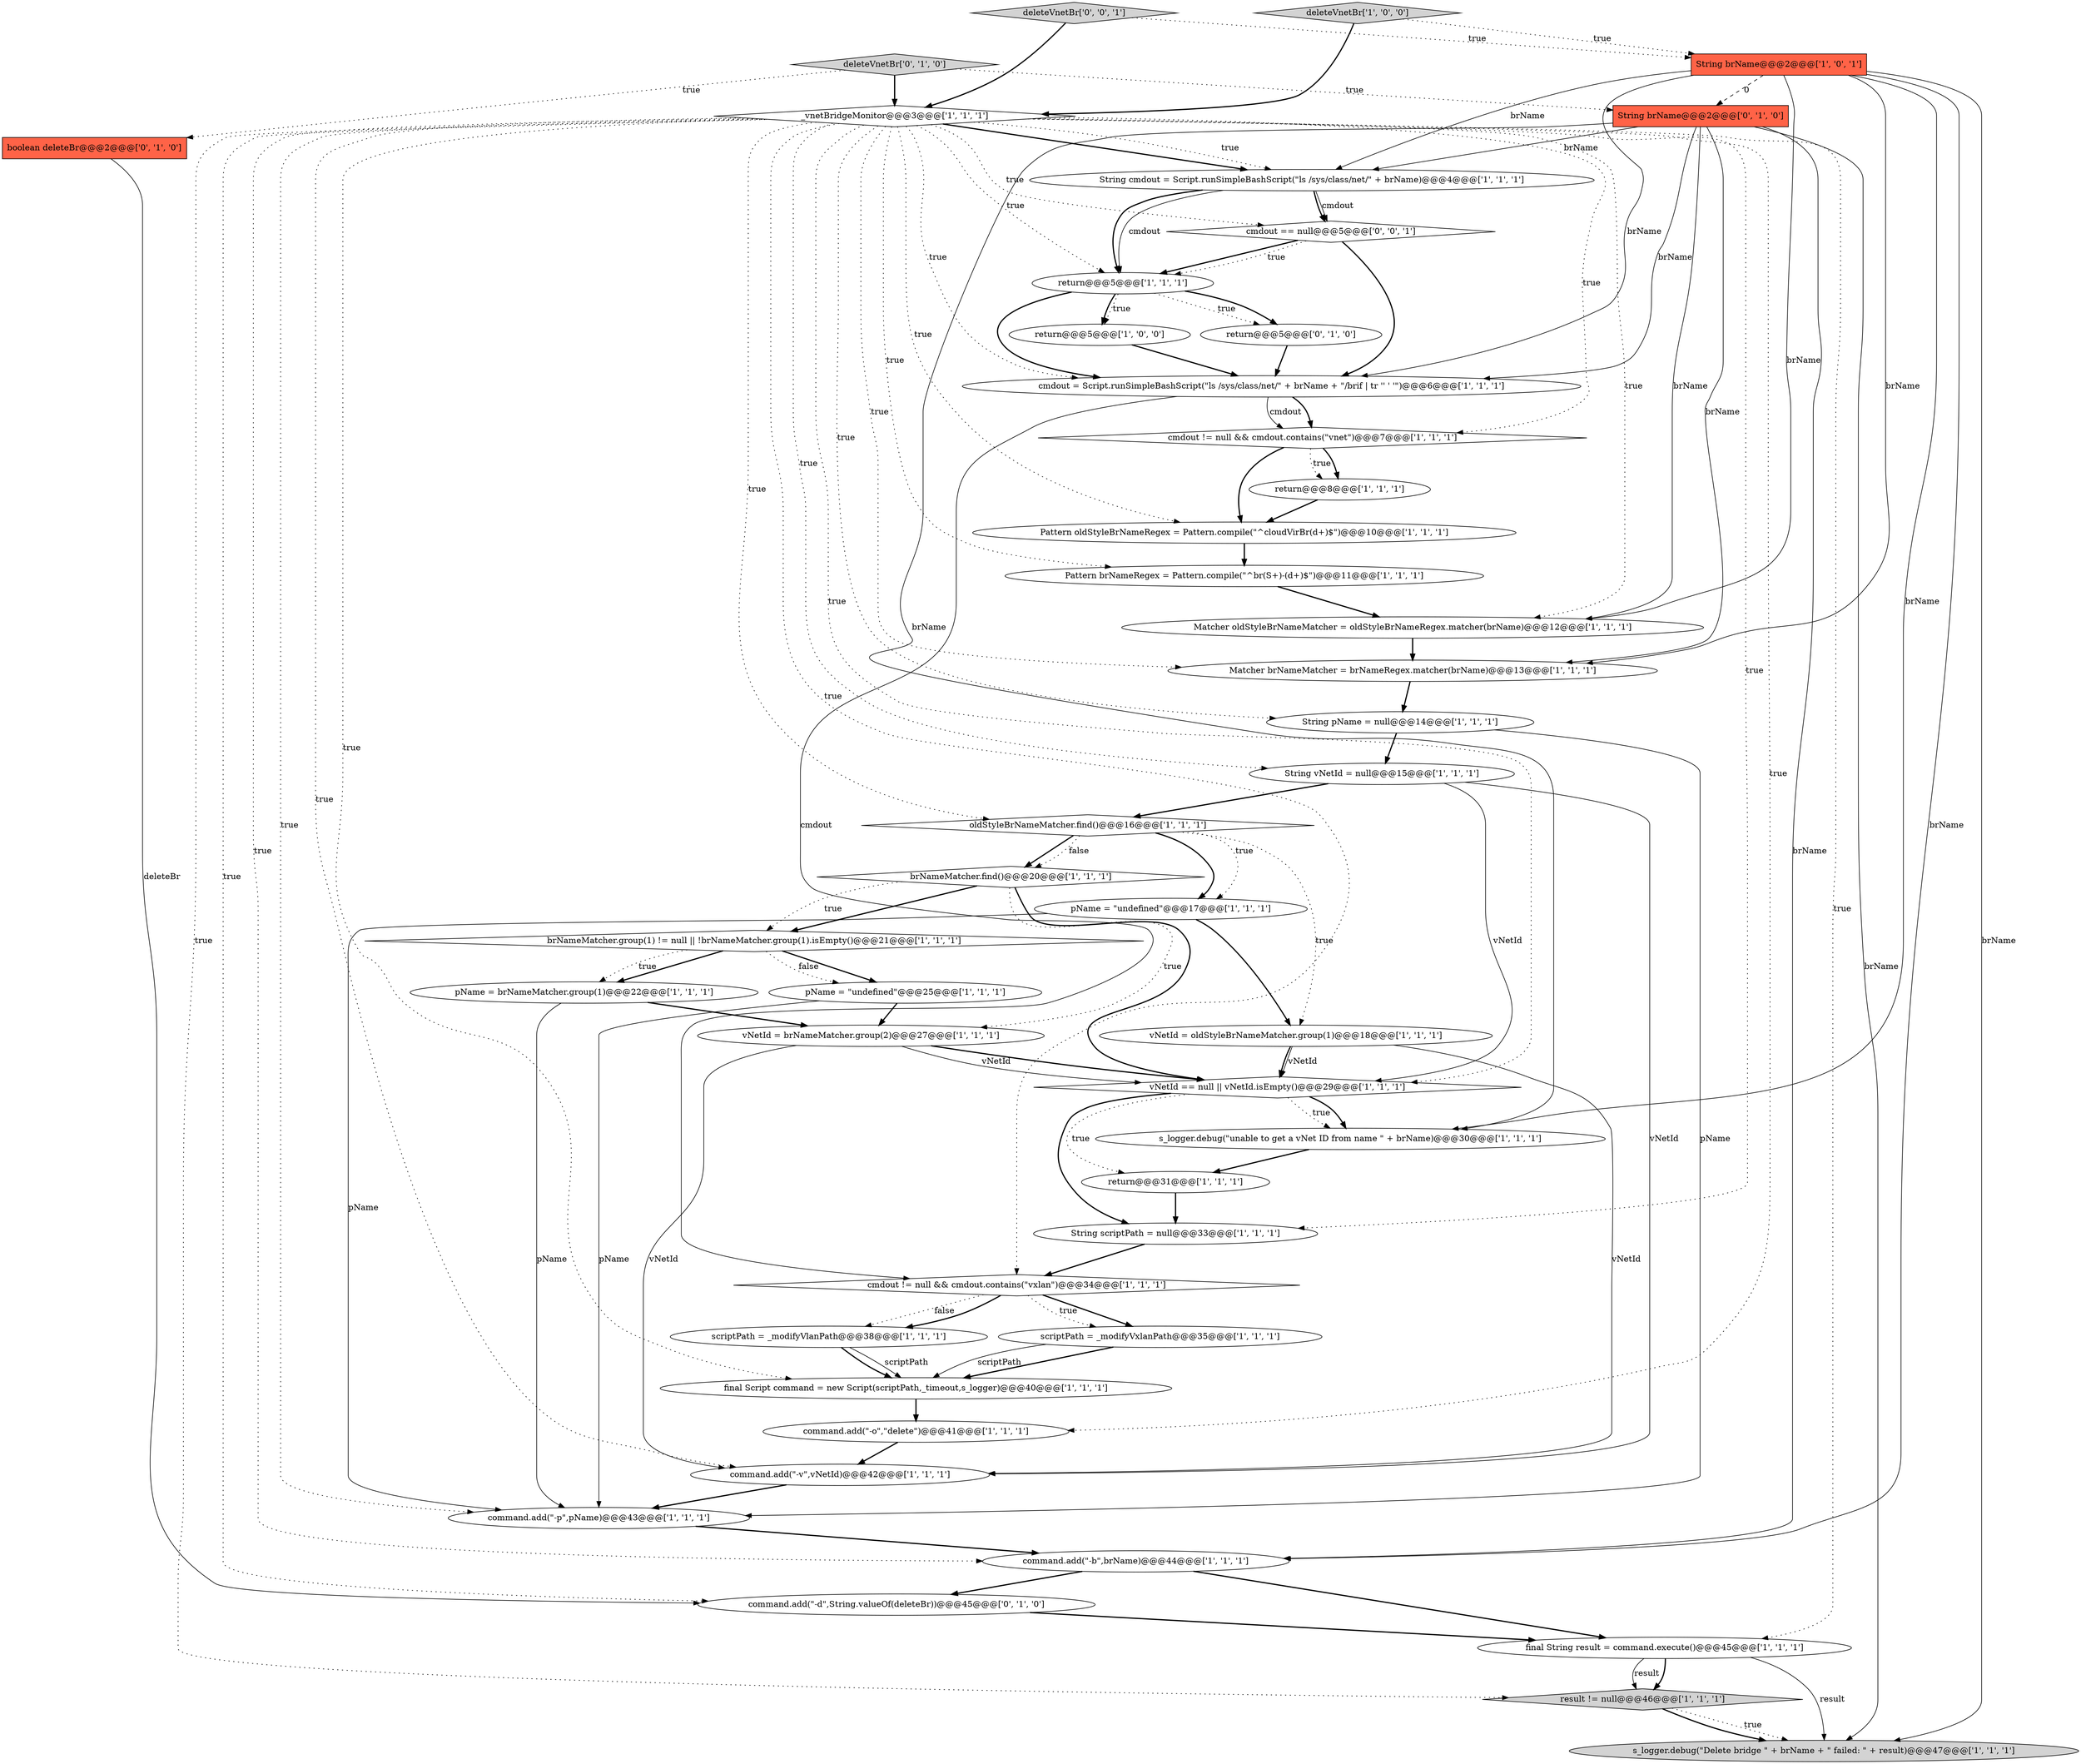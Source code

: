 digraph {
14 [style = filled, label = "cmdout = Script.runSimpleBashScript(\"ls /sys/class/net/\" + brName + \"/brif | tr '' ' '\")@@@6@@@['1', '1', '1']", fillcolor = white, shape = ellipse image = "AAA0AAABBB1BBB"];
35 [style = filled, label = "cmdout != null && cmdout.contains(\"vnet\")@@@7@@@['1', '1', '1']", fillcolor = white, shape = diamond image = "AAA0AAABBB1BBB"];
12 [style = filled, label = "cmdout != null && cmdout.contains(\"vxlan\")@@@34@@@['1', '1', '1']", fillcolor = white, shape = diamond image = "AAA0AAABBB1BBB"];
1 [style = filled, label = "pName = brNameMatcher.group(1)@@@22@@@['1', '1', '1']", fillcolor = white, shape = ellipse image = "AAA0AAABBB1BBB"];
11 [style = filled, label = "return@@@5@@@['1', '1', '1']", fillcolor = white, shape = ellipse image = "AAA0AAABBB1BBB"];
13 [style = filled, label = "command.add(\"-p\",pName)@@@43@@@['1', '1', '1']", fillcolor = white, shape = ellipse image = "AAA0AAABBB1BBB"];
22 [style = filled, label = "return@@@8@@@['1', '1', '1']", fillcolor = white, shape = ellipse image = "AAA0AAABBB1BBB"];
21 [style = filled, label = "String cmdout = Script.runSimpleBashScript(\"ls /sys/class/net/\" + brName)@@@4@@@['1', '1', '1']", fillcolor = white, shape = ellipse image = "AAA0AAABBB1BBB"];
10 [style = filled, label = "vNetId == null || vNetId.isEmpty()@@@29@@@['1', '1', '1']", fillcolor = white, shape = diamond image = "AAA0AAABBB1BBB"];
38 [style = filled, label = "command.add(\"-d\",String.valueOf(deleteBr))@@@45@@@['0', '1', '0']", fillcolor = white, shape = ellipse image = "AAA1AAABBB2BBB"];
43 [style = filled, label = "deleteVnetBr['0', '0', '1']", fillcolor = lightgray, shape = diamond image = "AAA0AAABBB3BBB"];
15 [style = filled, label = "final String result = command.execute()@@@45@@@['1', '1', '1']", fillcolor = white, shape = ellipse image = "AAA0AAABBB1BBB"];
16 [style = filled, label = "brNameMatcher.group(1) != null || !brNameMatcher.group(1).isEmpty()@@@21@@@['1', '1', '1']", fillcolor = white, shape = diamond image = "AAA0AAABBB1BBB"];
32 [style = filled, label = "vNetId = oldStyleBrNameMatcher.group(1)@@@18@@@['1', '1', '1']", fillcolor = white, shape = ellipse image = "AAA0AAABBB1BBB"];
19 [style = filled, label = "final Script command = new Script(scriptPath,_timeout,s_logger)@@@40@@@['1', '1', '1']", fillcolor = white, shape = ellipse image = "AAA0AAABBB1BBB"];
27 [style = filled, label = "s_logger.debug(\"unable to get a vNet ID from name \" + brName)@@@30@@@['1', '1', '1']", fillcolor = white, shape = ellipse image = "AAA0AAABBB1BBB"];
28 [style = filled, label = "_vnetBridgeMonitor@@@3@@@['1', '1', '1']", fillcolor = white, shape = diamond image = "AAA0AAABBB1BBB"];
9 [style = filled, label = "Pattern oldStyleBrNameRegex = Pattern.compile(\"^cloudVirBr(\d+)$\")@@@10@@@['1', '1', '1']", fillcolor = white, shape = ellipse image = "AAA0AAABBB1BBB"];
2 [style = filled, label = "Matcher oldStyleBrNameMatcher = oldStyleBrNameRegex.matcher(brName)@@@12@@@['1', '1', '1']", fillcolor = white, shape = ellipse image = "AAA0AAABBB1BBB"];
34 [style = filled, label = "s_logger.debug(\"Delete bridge \" + brName + \" failed: \" + result)@@@47@@@['1', '1', '1']", fillcolor = lightgray, shape = ellipse image = "AAA0AAABBB1BBB"];
8 [style = filled, label = "scriptPath = _modifyVlanPath@@@38@@@['1', '1', '1']", fillcolor = white, shape = ellipse image = "AAA0AAABBB1BBB"];
24 [style = filled, label = "command.add(\"-v\",vNetId)@@@42@@@['1', '1', '1']", fillcolor = white, shape = ellipse image = "AAA0AAABBB1BBB"];
36 [style = filled, label = "brNameMatcher.find()@@@20@@@['1', '1', '1']", fillcolor = white, shape = diamond image = "AAA0AAABBB1BBB"];
0 [style = filled, label = "command.add(\"-b\",brName)@@@44@@@['1', '1', '1']", fillcolor = white, shape = ellipse image = "AAA0AAABBB1BBB"];
17 [style = filled, label = "result != null@@@46@@@['1', '1', '1']", fillcolor = lightgray, shape = diamond image = "AAA0AAABBB1BBB"];
18 [style = filled, label = "Matcher brNameMatcher = brNameRegex.matcher(brName)@@@13@@@['1', '1', '1']", fillcolor = white, shape = ellipse image = "AAA0AAABBB1BBB"];
26 [style = filled, label = "pName = \"undefined\"@@@17@@@['1', '1', '1']", fillcolor = white, shape = ellipse image = "AAA0AAABBB1BBB"];
30 [style = filled, label = "command.add(\"-o\",\"delete\")@@@41@@@['1', '1', '1']", fillcolor = white, shape = ellipse image = "AAA0AAABBB1BBB"];
39 [style = filled, label = "return@@@5@@@['0', '1', '0']", fillcolor = white, shape = ellipse image = "AAA0AAABBB2BBB"];
41 [style = filled, label = "String brName@@@2@@@['0', '1', '0']", fillcolor = tomato, shape = box image = "AAA1AAABBB2BBB"];
25 [style = filled, label = "String pName = null@@@14@@@['1', '1', '1']", fillcolor = white, shape = ellipse image = "AAA0AAABBB1BBB"];
23 [style = filled, label = "vNetId = brNameMatcher.group(2)@@@27@@@['1', '1', '1']", fillcolor = white, shape = ellipse image = "AAA0AAABBB1BBB"];
20 [style = filled, label = "String brName@@@2@@@['1', '0', '1']", fillcolor = tomato, shape = box image = "AAA0AAABBB1BBB"];
31 [style = filled, label = "return@@@31@@@['1', '1', '1']", fillcolor = white, shape = ellipse image = "AAA0AAABBB1BBB"];
37 [style = filled, label = "String scriptPath = null@@@33@@@['1', '1', '1']", fillcolor = white, shape = ellipse image = "AAA0AAABBB1BBB"];
33 [style = filled, label = "scriptPath = _modifyVxlanPath@@@35@@@['1', '1', '1']", fillcolor = white, shape = ellipse image = "AAA0AAABBB1BBB"];
42 [style = filled, label = "deleteVnetBr['0', '1', '0']", fillcolor = lightgray, shape = diamond image = "AAA0AAABBB2BBB"];
40 [style = filled, label = "boolean deleteBr@@@2@@@['0', '1', '0']", fillcolor = tomato, shape = box image = "AAA0AAABBB2BBB"];
44 [style = filled, label = "cmdout == null@@@5@@@['0', '0', '1']", fillcolor = white, shape = diamond image = "AAA0AAABBB3BBB"];
29 [style = filled, label = "deleteVnetBr['1', '0', '0']", fillcolor = lightgray, shape = diamond image = "AAA0AAABBB1BBB"];
6 [style = filled, label = "pName = \"undefined\"@@@25@@@['1', '1', '1']", fillcolor = white, shape = ellipse image = "AAA0AAABBB1BBB"];
4 [style = filled, label = "String vNetId = null@@@15@@@['1', '1', '1']", fillcolor = white, shape = ellipse image = "AAA0AAABBB1BBB"];
5 [style = filled, label = "oldStyleBrNameMatcher.find()@@@16@@@['1', '1', '1']", fillcolor = white, shape = diamond image = "AAA0AAABBB1BBB"];
3 [style = filled, label = "return@@@5@@@['1', '0', '0']", fillcolor = white, shape = ellipse image = "AAA0AAABBB1BBB"];
7 [style = filled, label = "Pattern brNameRegex = Pattern.compile(\"^br(\S+)-(\d+)$\")@@@11@@@['1', '1', '1']", fillcolor = white, shape = ellipse image = "AAA0AAABBB1BBB"];
28->21 [style = bold, label=""];
17->34 [style = dotted, label="true"];
12->33 [style = bold, label=""];
4->24 [style = solid, label="vNetId"];
20->27 [style = solid, label="brName"];
24->13 [style = bold, label=""];
28->17 [style = dotted, label="true"];
20->21 [style = solid, label="brName"];
25->13 [style = solid, label="pName"];
41->14 [style = solid, label="brName"];
23->10 [style = bold, label=""];
32->10 [style = solid, label="vNetId"];
43->28 [style = bold, label=""];
20->14 [style = solid, label="brName"];
12->33 [style = dotted, label="true"];
1->23 [style = bold, label=""];
28->12 [style = dotted, label="true"];
10->27 [style = dotted, label="true"];
28->38 [style = dotted, label="true"];
20->0 [style = solid, label="brName"];
21->11 [style = solid, label="cmdout"];
42->40 [style = dotted, label="true"];
0->15 [style = bold, label=""];
16->1 [style = bold, label=""];
28->37 [style = dotted, label="true"];
16->6 [style = bold, label=""];
41->0 [style = solid, label="brName"];
35->22 [style = dotted, label="true"];
40->38 [style = solid, label="deleteBr"];
16->6 [style = dotted, label="false"];
6->13 [style = solid, label="pName"];
32->24 [style = solid, label="vNetId"];
35->22 [style = bold, label=""];
21->44 [style = bold, label=""];
5->32 [style = dotted, label="true"];
28->24 [style = dotted, label="true"];
39->14 [style = bold, label=""];
10->37 [style = bold, label=""];
36->16 [style = bold, label=""];
3->14 [style = bold, label=""];
31->37 [style = bold, label=""];
8->19 [style = solid, label="scriptPath"];
14->35 [style = bold, label=""];
13->0 [style = bold, label=""];
28->0 [style = dotted, label="true"];
28->35 [style = dotted, label="true"];
43->20 [style = dotted, label="true"];
0->38 [style = bold, label=""];
41->21 [style = solid, label="brName"];
15->34 [style = solid, label="result"];
22->9 [style = bold, label=""];
28->10 [style = dotted, label="true"];
28->25 [style = dotted, label="true"];
5->26 [style = dotted, label="true"];
32->10 [style = bold, label=""];
26->32 [style = bold, label=""];
11->39 [style = dotted, label="true"];
44->11 [style = bold, label=""];
20->34 [style = solid, label="brName"];
35->9 [style = bold, label=""];
6->23 [style = bold, label=""];
28->21 [style = dotted, label="true"];
29->20 [style = dotted, label="true"];
20->41 [style = dashed, label="0"];
23->10 [style = solid, label="vNetId"];
8->19 [style = bold, label=""];
7->2 [style = bold, label=""];
15->17 [style = bold, label=""];
21->11 [style = bold, label=""];
44->11 [style = dotted, label="true"];
11->3 [style = bold, label=""];
36->23 [style = dotted, label="true"];
11->3 [style = dotted, label="true"];
38->15 [style = bold, label=""];
10->31 [style = dotted, label="true"];
42->28 [style = bold, label=""];
28->13 [style = dotted, label="true"];
14->35 [style = solid, label="cmdout"];
36->10 [style = bold, label=""];
23->24 [style = solid, label="vNetId"];
41->2 [style = solid, label="brName"];
28->44 [style = dotted, label="true"];
11->14 [style = bold, label=""];
28->2 [style = dotted, label="true"];
12->8 [style = dotted, label="false"];
28->19 [style = dotted, label="true"];
1->13 [style = solid, label="pName"];
37->12 [style = bold, label=""];
28->4 [style = dotted, label="true"];
28->11 [style = dotted, label="true"];
15->17 [style = solid, label="result"];
41->18 [style = solid, label="brName"];
28->14 [style = dotted, label="true"];
5->36 [style = bold, label=""];
42->41 [style = dotted, label="true"];
12->8 [style = bold, label=""];
27->31 [style = bold, label=""];
20->18 [style = solid, label="brName"];
36->16 [style = dotted, label="true"];
19->30 [style = bold, label=""];
28->7 [style = dotted, label="true"];
11->39 [style = bold, label=""];
4->5 [style = bold, label=""];
29->28 [style = bold, label=""];
18->25 [style = bold, label=""];
10->27 [style = bold, label=""];
4->10 [style = solid, label="vNetId"];
16->1 [style = dotted, label="true"];
5->26 [style = bold, label=""];
28->30 [style = dotted, label="true"];
21->44 [style = solid, label="cmdout"];
28->5 [style = dotted, label="true"];
20->2 [style = solid, label="brName"];
25->4 [style = bold, label=""];
2->18 [style = bold, label=""];
26->13 [style = solid, label="pName"];
33->19 [style = bold, label=""];
14->12 [style = solid, label="cmdout"];
28->15 [style = dotted, label="true"];
17->34 [style = bold, label=""];
44->14 [style = bold, label=""];
33->19 [style = solid, label="scriptPath"];
28->18 [style = dotted, label="true"];
28->9 [style = dotted, label="true"];
30->24 [style = bold, label=""];
41->27 [style = solid, label="brName"];
5->36 [style = dotted, label="false"];
41->34 [style = solid, label="brName"];
9->7 [style = bold, label=""];
}
